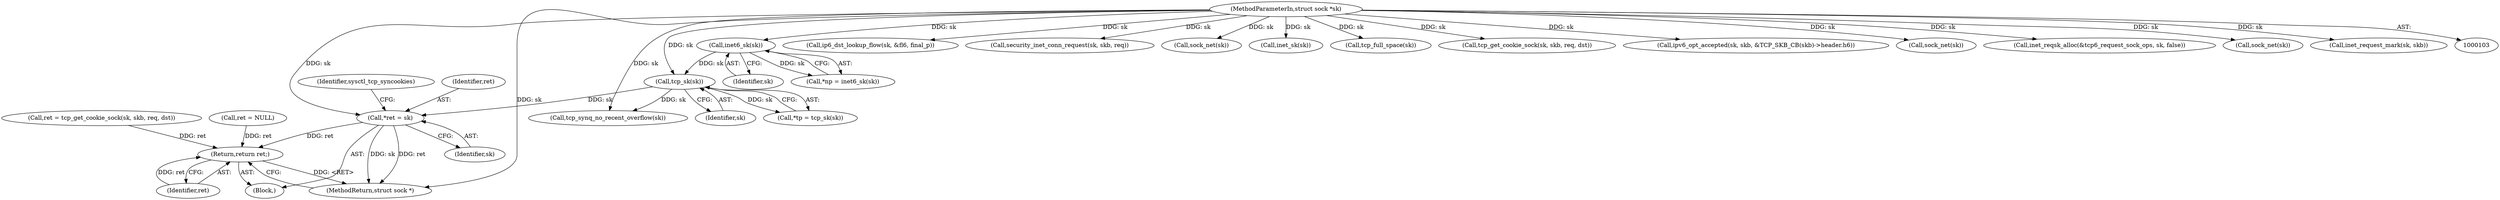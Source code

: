 digraph "0_linux_45f6fad84cc305103b28d73482b344d7f5b76f39_14@pointer" {
"1000135" [label="(Call,*ret = sk)"];
"1000118" [label="(Call,tcp_sk(sk))"];
"1000113" [label="(Call,inet6_sk(sk))"];
"1000104" [label="(MethodParameterIn,struct sock *sk)"];
"1000553" [label="(Return,return ret;)"];
"1000496" [label="(Call,ip6_dst_lookup_flow(sk, &fl6, final_p))"];
"1000116" [label="(Call,*tp = tcp_sk(sk))"];
"1000226" [label="(Call,security_inet_conn_request(sk, skb, req))"];
"1000542" [label="(Call,sock_net(sk))"];
"1000111" [label="(Call,*np = inet6_sk(sk))"];
"1000106" [label="(Block,)"];
"1000145" [label="(Identifier,sysctl_tcp_syncookies)"];
"1000486" [label="(Call,inet_sk(sk))"];
"1000509" [label="(Call,tcp_full_space(sk))"];
"1000114" [label="(Identifier,sk)"];
"1000547" [label="(Call,tcp_get_cookie_sock(sk, skb, req, dst))"];
"1000136" [label="(Identifier,ret)"];
"1000545" [label="(Call,ret = tcp_get_cookie_sock(sk, skb, req, dst))"];
"1000554" [label="(Identifier,ret)"];
"1000560" [label="(MethodReturn,struct sock *)"];
"1000119" [label="(Identifier,sk)"];
"1000118" [label="(Call,tcp_sk(sk))"];
"1000113" [label="(Call,inet6_sk(sk))"];
"1000135" [label="(Call,*ret = sk)"];
"1000553" [label="(Return,return ret;)"];
"1000137" [label="(Identifier,sk)"];
"1000156" [label="(Call,tcp_synq_no_recent_overflow(sk))"];
"1000269" [label="(Call,ipv6_opt_accepted(sk, skb, &TCP_SKB_CB(skb)->header.h6))"];
"1000172" [label="(Call,sock_net(sk))"];
"1000198" [label="(Call,ret = NULL)"];
"1000203" [label="(Call,inet_reqsk_alloc(&tcp6_request_sock_ops, sk, false))"];
"1000177" [label="(Call,sock_net(sk))"];
"1000351" [label="(Call,inet_request_mark(sk, skb))"];
"1000104" [label="(MethodParameterIn,struct sock *sk)"];
"1000135" -> "1000106"  [label="AST: "];
"1000135" -> "1000137"  [label="CFG: "];
"1000136" -> "1000135"  [label="AST: "];
"1000137" -> "1000135"  [label="AST: "];
"1000145" -> "1000135"  [label="CFG: "];
"1000135" -> "1000560"  [label="DDG: ret"];
"1000135" -> "1000560"  [label="DDG: sk"];
"1000118" -> "1000135"  [label="DDG: sk"];
"1000104" -> "1000135"  [label="DDG: sk"];
"1000135" -> "1000553"  [label="DDG: ret"];
"1000118" -> "1000116"  [label="AST: "];
"1000118" -> "1000119"  [label="CFG: "];
"1000119" -> "1000118"  [label="AST: "];
"1000116" -> "1000118"  [label="CFG: "];
"1000118" -> "1000116"  [label="DDG: sk"];
"1000113" -> "1000118"  [label="DDG: sk"];
"1000104" -> "1000118"  [label="DDG: sk"];
"1000118" -> "1000156"  [label="DDG: sk"];
"1000113" -> "1000111"  [label="AST: "];
"1000113" -> "1000114"  [label="CFG: "];
"1000114" -> "1000113"  [label="AST: "];
"1000111" -> "1000113"  [label="CFG: "];
"1000113" -> "1000111"  [label="DDG: sk"];
"1000104" -> "1000113"  [label="DDG: sk"];
"1000104" -> "1000103"  [label="AST: "];
"1000104" -> "1000560"  [label="DDG: sk"];
"1000104" -> "1000156"  [label="DDG: sk"];
"1000104" -> "1000172"  [label="DDG: sk"];
"1000104" -> "1000177"  [label="DDG: sk"];
"1000104" -> "1000203"  [label="DDG: sk"];
"1000104" -> "1000226"  [label="DDG: sk"];
"1000104" -> "1000269"  [label="DDG: sk"];
"1000104" -> "1000351"  [label="DDG: sk"];
"1000104" -> "1000486"  [label="DDG: sk"];
"1000104" -> "1000496"  [label="DDG: sk"];
"1000104" -> "1000509"  [label="DDG: sk"];
"1000104" -> "1000542"  [label="DDG: sk"];
"1000104" -> "1000547"  [label="DDG: sk"];
"1000553" -> "1000106"  [label="AST: "];
"1000553" -> "1000554"  [label="CFG: "];
"1000554" -> "1000553"  [label="AST: "];
"1000560" -> "1000553"  [label="CFG: "];
"1000553" -> "1000560"  [label="DDG: <RET>"];
"1000554" -> "1000553"  [label="DDG: ret"];
"1000545" -> "1000553"  [label="DDG: ret"];
"1000198" -> "1000553"  [label="DDG: ret"];
}
